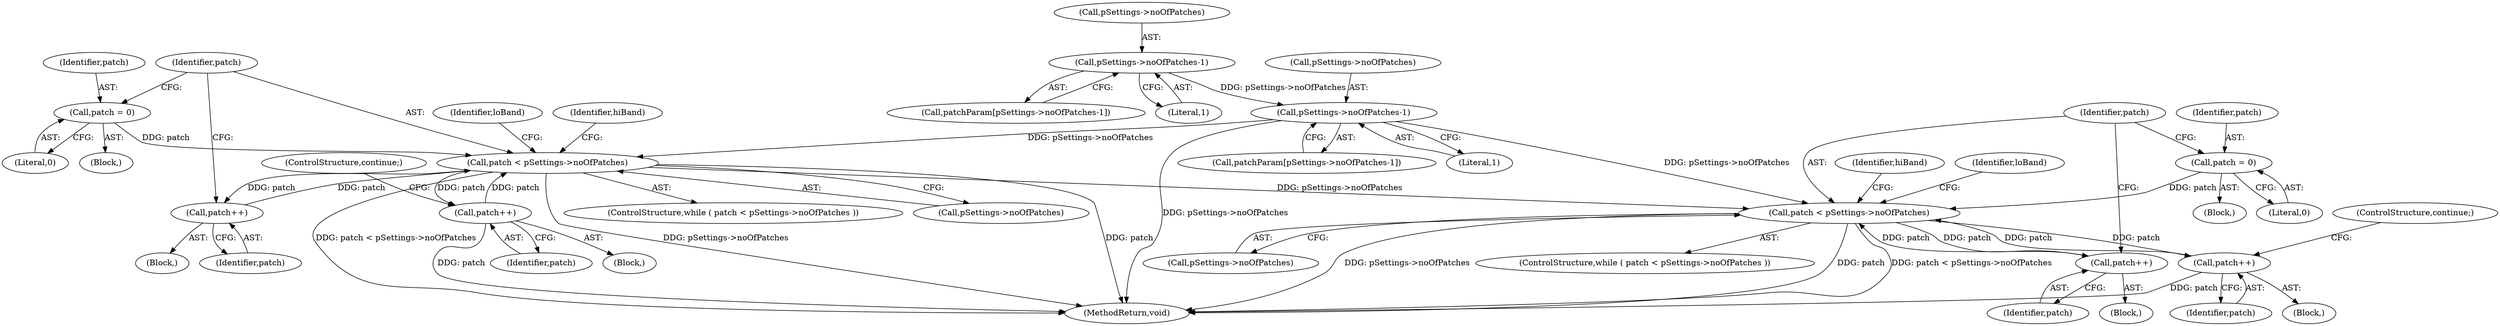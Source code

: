 digraph "0_Android_8e3be529372892e20ccf196809bc73276c822189@pointer" {
"1001944" [label="(Call,patch < pSettings->noOfPatches)"];
"1001981" [label="(Call,patch++)"];
"1001944" [label="(Call,patch < pSettings->noOfPatches)"];
"1001940" [label="(Call,patch = 0)"];
"1001999" [label="(Call,patch++)"];
"1000292" [label="(Call,pSettings->noOfPatches-1)"];
"1000283" [label="(Call,pSettings->noOfPatches-1)"];
"1001604" [label="(Call,patch < pSettings->noOfPatches)"];
"1001600" [label="(Call,patch = 0)"];
"1001921" [label="(Call,patch++)"];
"1001637" [label="(Call,patch++)"];
"1001940" [label="(Call,patch = 0)"];
"1001982" [label="(Identifier,patch)"];
"1000281" [label="(Call,patchParam[pSettings->noOfPatches-1])"];
"1001604" [label="(Call,patch < pSettings->noOfPatches)"];
"1001609" [label="(Block,)"];
"1000292" [label="(Call,pSettings->noOfPatches-1)"];
"1001939" [label="(Block,)"];
"1001945" [label="(Identifier,patch)"];
"1001602" [label="(Literal,0)"];
"1001638" [label="(Identifier,patch)"];
"1000425" [label="(Identifier,loBand)"];
"1001981" [label="(Call,patch++)"];
"1001637" [label="(Call,patch++)"];
"1001952" [label="(Identifier,hiBand)"];
"1001601" [label="(Identifier,patch)"];
"1001639" [label="(ControlStructure,continue;)"];
"1001942" [label="(Literal,0)"];
"1001943" [label="(ControlStructure,while ( patch < pSettings->noOfPatches ))"];
"1000426" [label="(Block,)"];
"1001600" [label="(Call,patch = 0)"];
"1001946" [label="(Call,pSettings->noOfPatches)"];
"1001999" [label="(Call,patch++)"];
"1001941" [label="(Identifier,patch)"];
"1001944" [label="(Call,patch < pSettings->noOfPatches)"];
"1001949" [label="(Block,)"];
"1000290" [label="(Call,patchParam[pSettings->noOfPatches-1])"];
"1000283" [label="(Call,pSettings->noOfPatches-1)"];
"1001938" [label="(Identifier,loBand)"];
"1000287" [label="(Literal,1)"];
"1002027" [label="(MethodReturn,void)"];
"1001921" [label="(Call,patch++)"];
"1001980" [label="(Block,)"];
"1002000" [label="(Identifier,patch)"];
"1001612" [label="(Identifier,hiBand)"];
"1001603" [label="(ControlStructure,while ( patch < pSettings->noOfPatches ))"];
"1001983" [label="(ControlStructure,continue;)"];
"1001605" [label="(Identifier,patch)"];
"1001636" [label="(Block,)"];
"1000296" [label="(Literal,1)"];
"1000284" [label="(Call,pSettings->noOfPatches)"];
"1001922" [label="(Identifier,patch)"];
"1000293" [label="(Call,pSettings->noOfPatches)"];
"1001606" [label="(Call,pSettings->noOfPatches)"];
"1001944" -> "1001943"  [label="AST: "];
"1001944" -> "1001946"  [label="CFG: "];
"1001945" -> "1001944"  [label="AST: "];
"1001946" -> "1001944"  [label="AST: "];
"1001952" -> "1001944"  [label="CFG: "];
"1001938" -> "1001944"  [label="CFG: "];
"1001944" -> "1002027"  [label="DDG: pSettings->noOfPatches"];
"1001944" -> "1002027"  [label="DDG: patch"];
"1001944" -> "1002027"  [label="DDG: patch < pSettings->noOfPatches"];
"1001981" -> "1001944"  [label="DDG: patch"];
"1001940" -> "1001944"  [label="DDG: patch"];
"1001999" -> "1001944"  [label="DDG: patch"];
"1000292" -> "1001944"  [label="DDG: pSettings->noOfPatches"];
"1001604" -> "1001944"  [label="DDG: pSettings->noOfPatches"];
"1001944" -> "1001981"  [label="DDG: patch"];
"1001944" -> "1001999"  [label="DDG: patch"];
"1001981" -> "1001980"  [label="AST: "];
"1001981" -> "1001982"  [label="CFG: "];
"1001982" -> "1001981"  [label="AST: "];
"1001983" -> "1001981"  [label="CFG: "];
"1001981" -> "1002027"  [label="DDG: patch"];
"1001940" -> "1001939"  [label="AST: "];
"1001940" -> "1001942"  [label="CFG: "];
"1001941" -> "1001940"  [label="AST: "];
"1001942" -> "1001940"  [label="AST: "];
"1001945" -> "1001940"  [label="CFG: "];
"1001999" -> "1001949"  [label="AST: "];
"1001999" -> "1002000"  [label="CFG: "];
"1002000" -> "1001999"  [label="AST: "];
"1001945" -> "1001999"  [label="CFG: "];
"1000292" -> "1000290"  [label="AST: "];
"1000292" -> "1000296"  [label="CFG: "];
"1000293" -> "1000292"  [label="AST: "];
"1000296" -> "1000292"  [label="AST: "];
"1000290" -> "1000292"  [label="CFG: "];
"1000292" -> "1002027"  [label="DDG: pSettings->noOfPatches"];
"1000283" -> "1000292"  [label="DDG: pSettings->noOfPatches"];
"1000292" -> "1001604"  [label="DDG: pSettings->noOfPatches"];
"1000283" -> "1000281"  [label="AST: "];
"1000283" -> "1000287"  [label="CFG: "];
"1000284" -> "1000283"  [label="AST: "];
"1000287" -> "1000283"  [label="AST: "];
"1000281" -> "1000283"  [label="CFG: "];
"1001604" -> "1001603"  [label="AST: "];
"1001604" -> "1001606"  [label="CFG: "];
"1001605" -> "1001604"  [label="AST: "];
"1001606" -> "1001604"  [label="AST: "];
"1001612" -> "1001604"  [label="CFG: "];
"1000425" -> "1001604"  [label="CFG: "];
"1001604" -> "1002027"  [label="DDG: patch"];
"1001604" -> "1002027"  [label="DDG: patch < pSettings->noOfPatches"];
"1001604" -> "1002027"  [label="DDG: pSettings->noOfPatches"];
"1001600" -> "1001604"  [label="DDG: patch"];
"1001921" -> "1001604"  [label="DDG: patch"];
"1001637" -> "1001604"  [label="DDG: patch"];
"1001604" -> "1001637"  [label="DDG: patch"];
"1001604" -> "1001921"  [label="DDG: patch"];
"1001600" -> "1000426"  [label="AST: "];
"1001600" -> "1001602"  [label="CFG: "];
"1001601" -> "1001600"  [label="AST: "];
"1001602" -> "1001600"  [label="AST: "];
"1001605" -> "1001600"  [label="CFG: "];
"1001921" -> "1001609"  [label="AST: "];
"1001921" -> "1001922"  [label="CFG: "];
"1001922" -> "1001921"  [label="AST: "];
"1001605" -> "1001921"  [label="CFG: "];
"1001637" -> "1001636"  [label="AST: "];
"1001637" -> "1001638"  [label="CFG: "];
"1001638" -> "1001637"  [label="AST: "];
"1001639" -> "1001637"  [label="CFG: "];
"1001637" -> "1002027"  [label="DDG: patch"];
}
